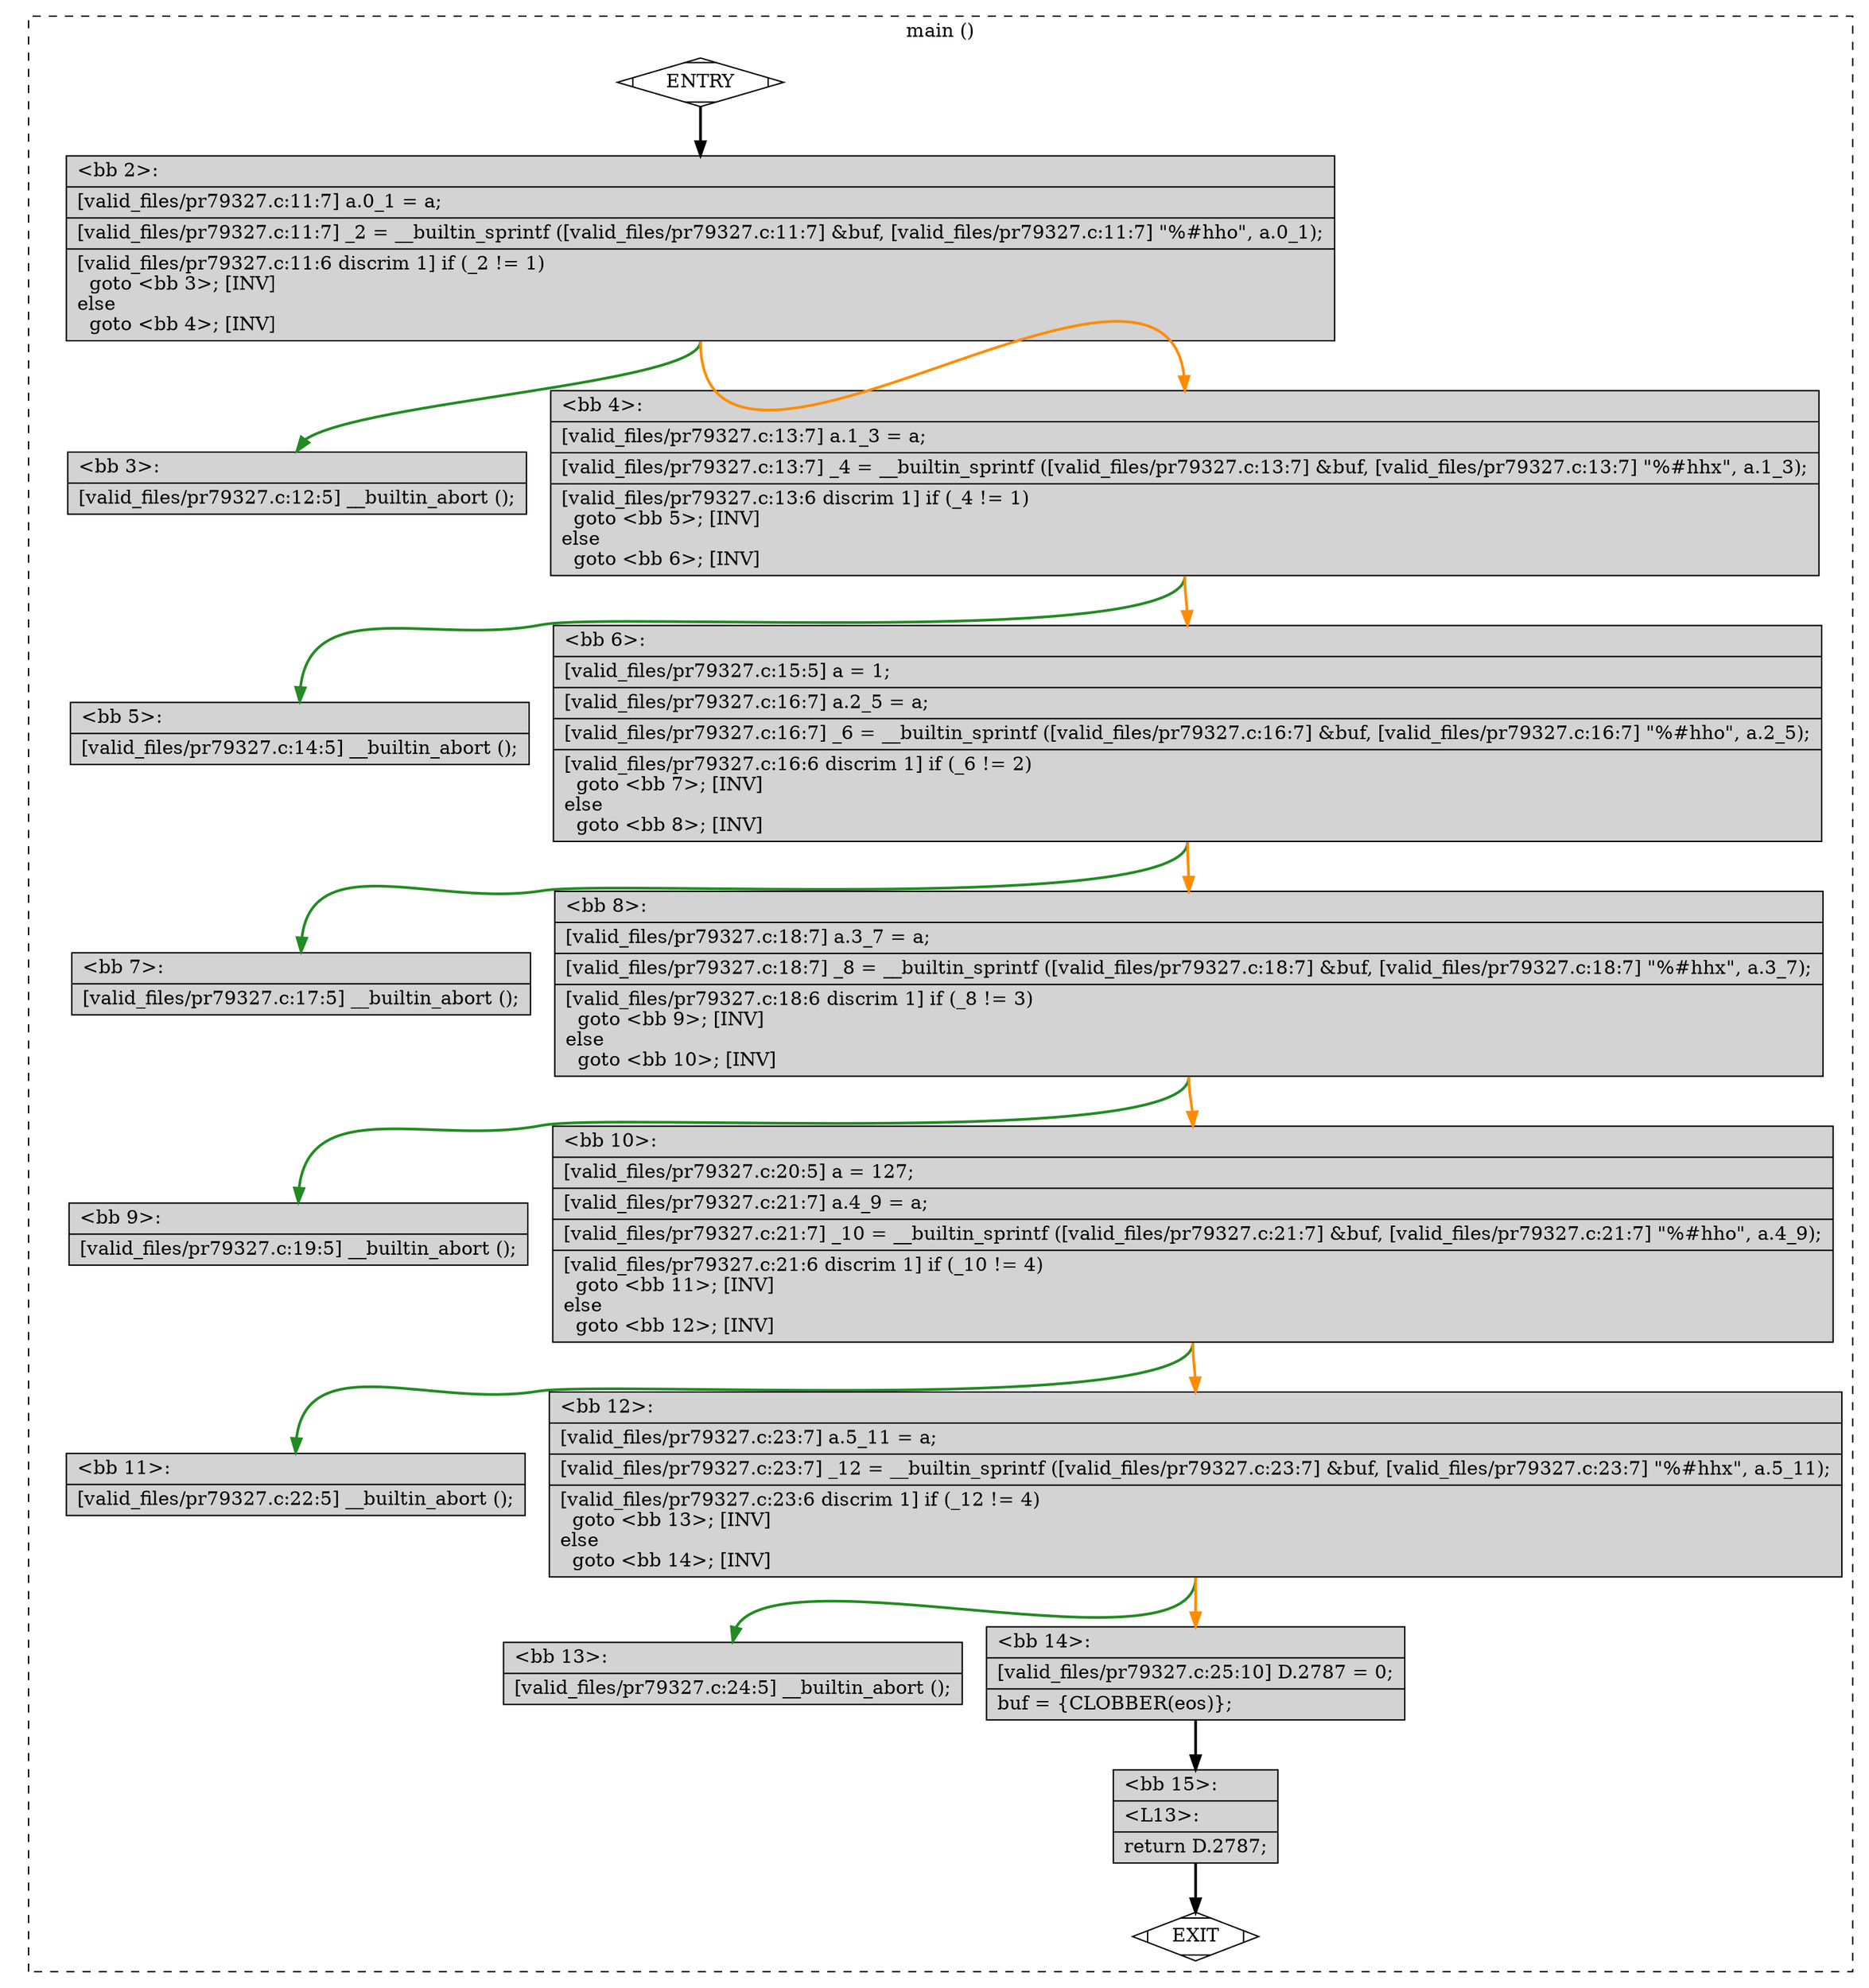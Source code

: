 digraph "a-pr79327.c.015t.cfg" {
overlap=false;
subgraph "cluster_main" {
	style="dashed";
	color="black";
	label="main ()";
	fn_0_basic_block_0 [shape=Mdiamond,style=filled,fillcolor=white,label="ENTRY"];

	fn_0_basic_block_1 [shape=Mdiamond,style=filled,fillcolor=white,label="EXIT"];

	fn_0_basic_block_2 [shape=record,style=filled,fillcolor=lightgrey,label="{\<bb\ 2\>:\l\
|[valid_files/pr79327.c:11:7]\ a.0_1\ =\ a;\l\
|[valid_files/pr79327.c:11:7]\ _2\ =\ __builtin_sprintf\ ([valid_files/pr79327.c:11:7]\ &buf,\ [valid_files/pr79327.c:11:7]\ \"%#hho\",\ a.0_1);\l\
|[valid_files/pr79327.c:11:6\ discrim\ 1]\ if\ (_2\ !=\ 1)\l\
\ \ goto\ \<bb\ 3\>;\ [INV]\l\
else\l\
\ \ goto\ \<bb\ 4\>;\ [INV]\l\
}"];

	fn_0_basic_block_3 [shape=record,style=filled,fillcolor=lightgrey,label="{\<bb\ 3\>:\l\
|[valid_files/pr79327.c:12:5]\ __builtin_abort\ ();\l\
}"];

	fn_0_basic_block_4 [shape=record,style=filled,fillcolor=lightgrey,label="{\<bb\ 4\>:\l\
|[valid_files/pr79327.c:13:7]\ a.1_3\ =\ a;\l\
|[valid_files/pr79327.c:13:7]\ _4\ =\ __builtin_sprintf\ ([valid_files/pr79327.c:13:7]\ &buf,\ [valid_files/pr79327.c:13:7]\ \"%#hhx\",\ a.1_3);\l\
|[valid_files/pr79327.c:13:6\ discrim\ 1]\ if\ (_4\ !=\ 1)\l\
\ \ goto\ \<bb\ 5\>;\ [INV]\l\
else\l\
\ \ goto\ \<bb\ 6\>;\ [INV]\l\
}"];

	fn_0_basic_block_5 [shape=record,style=filled,fillcolor=lightgrey,label="{\<bb\ 5\>:\l\
|[valid_files/pr79327.c:14:5]\ __builtin_abort\ ();\l\
}"];

	fn_0_basic_block_6 [shape=record,style=filled,fillcolor=lightgrey,label="{\<bb\ 6\>:\l\
|[valid_files/pr79327.c:15:5]\ a\ =\ 1;\l\
|[valid_files/pr79327.c:16:7]\ a.2_5\ =\ a;\l\
|[valid_files/pr79327.c:16:7]\ _6\ =\ __builtin_sprintf\ ([valid_files/pr79327.c:16:7]\ &buf,\ [valid_files/pr79327.c:16:7]\ \"%#hho\",\ a.2_5);\l\
|[valid_files/pr79327.c:16:6\ discrim\ 1]\ if\ (_6\ !=\ 2)\l\
\ \ goto\ \<bb\ 7\>;\ [INV]\l\
else\l\
\ \ goto\ \<bb\ 8\>;\ [INV]\l\
}"];

	fn_0_basic_block_7 [shape=record,style=filled,fillcolor=lightgrey,label="{\<bb\ 7\>:\l\
|[valid_files/pr79327.c:17:5]\ __builtin_abort\ ();\l\
}"];

	fn_0_basic_block_8 [shape=record,style=filled,fillcolor=lightgrey,label="{\<bb\ 8\>:\l\
|[valid_files/pr79327.c:18:7]\ a.3_7\ =\ a;\l\
|[valid_files/pr79327.c:18:7]\ _8\ =\ __builtin_sprintf\ ([valid_files/pr79327.c:18:7]\ &buf,\ [valid_files/pr79327.c:18:7]\ \"%#hhx\",\ a.3_7);\l\
|[valid_files/pr79327.c:18:6\ discrim\ 1]\ if\ (_8\ !=\ 3)\l\
\ \ goto\ \<bb\ 9\>;\ [INV]\l\
else\l\
\ \ goto\ \<bb\ 10\>;\ [INV]\l\
}"];

	fn_0_basic_block_9 [shape=record,style=filled,fillcolor=lightgrey,label="{\<bb\ 9\>:\l\
|[valid_files/pr79327.c:19:5]\ __builtin_abort\ ();\l\
}"];

	fn_0_basic_block_10 [shape=record,style=filled,fillcolor=lightgrey,label="{\<bb\ 10\>:\l\
|[valid_files/pr79327.c:20:5]\ a\ =\ 127;\l\
|[valid_files/pr79327.c:21:7]\ a.4_9\ =\ a;\l\
|[valid_files/pr79327.c:21:7]\ _10\ =\ __builtin_sprintf\ ([valid_files/pr79327.c:21:7]\ &buf,\ [valid_files/pr79327.c:21:7]\ \"%#hho\",\ a.4_9);\l\
|[valid_files/pr79327.c:21:6\ discrim\ 1]\ if\ (_10\ !=\ 4)\l\
\ \ goto\ \<bb\ 11\>;\ [INV]\l\
else\l\
\ \ goto\ \<bb\ 12\>;\ [INV]\l\
}"];

	fn_0_basic_block_11 [shape=record,style=filled,fillcolor=lightgrey,label="{\<bb\ 11\>:\l\
|[valid_files/pr79327.c:22:5]\ __builtin_abort\ ();\l\
}"];

	fn_0_basic_block_12 [shape=record,style=filled,fillcolor=lightgrey,label="{\<bb\ 12\>:\l\
|[valid_files/pr79327.c:23:7]\ a.5_11\ =\ a;\l\
|[valid_files/pr79327.c:23:7]\ _12\ =\ __builtin_sprintf\ ([valid_files/pr79327.c:23:7]\ &buf,\ [valid_files/pr79327.c:23:7]\ \"%#hhx\",\ a.5_11);\l\
|[valid_files/pr79327.c:23:6\ discrim\ 1]\ if\ (_12\ !=\ 4)\l\
\ \ goto\ \<bb\ 13\>;\ [INV]\l\
else\l\
\ \ goto\ \<bb\ 14\>;\ [INV]\l\
}"];

	fn_0_basic_block_13 [shape=record,style=filled,fillcolor=lightgrey,label="{\<bb\ 13\>:\l\
|[valid_files/pr79327.c:24:5]\ __builtin_abort\ ();\l\
}"];

	fn_0_basic_block_14 [shape=record,style=filled,fillcolor=lightgrey,label="{\<bb\ 14\>:\l\
|[valid_files/pr79327.c:25:10]\ D.2787\ =\ 0;\l\
|buf\ =\ \{CLOBBER(eos)\};\l\
}"];

	fn_0_basic_block_15 [shape=record,style=filled,fillcolor=lightgrey,label="{\<bb\ 15\>:\l\
|\<L13\>:\l\
|return\ D.2787;\l\
}"];

	fn_0_basic_block_0:s -> fn_0_basic_block_2:n [style="solid,bold",color=black,weight=100,constraint=true];
	fn_0_basic_block_2:s -> fn_0_basic_block_3:n [style="solid,bold",color=forestgreen,weight=10,constraint=true];
	fn_0_basic_block_2:s -> fn_0_basic_block_4:n [style="solid,bold",color=darkorange,weight=10,constraint=true];
	fn_0_basic_block_4:s -> fn_0_basic_block_5:n [style="solid,bold",color=forestgreen,weight=10,constraint=true];
	fn_0_basic_block_4:s -> fn_0_basic_block_6:n [style="solid,bold",color=darkorange,weight=10,constraint=true];
	fn_0_basic_block_6:s -> fn_0_basic_block_7:n [style="solid,bold",color=forestgreen,weight=10,constraint=true];
	fn_0_basic_block_6:s -> fn_0_basic_block_8:n [style="solid,bold",color=darkorange,weight=10,constraint=true];
	fn_0_basic_block_8:s -> fn_0_basic_block_9:n [style="solid,bold",color=forestgreen,weight=10,constraint=true];
	fn_0_basic_block_8:s -> fn_0_basic_block_10:n [style="solid,bold",color=darkorange,weight=10,constraint=true];
	fn_0_basic_block_10:s -> fn_0_basic_block_11:n [style="solid,bold",color=forestgreen,weight=10,constraint=true];
	fn_0_basic_block_10:s -> fn_0_basic_block_12:n [style="solid,bold",color=darkorange,weight=10,constraint=true];
	fn_0_basic_block_12:s -> fn_0_basic_block_13:n [style="solid,bold",color=forestgreen,weight=10,constraint=true];
	fn_0_basic_block_12:s -> fn_0_basic_block_14:n [style="solid,bold",color=darkorange,weight=10,constraint=true];
	fn_0_basic_block_14:s -> fn_0_basic_block_15:n [style="solid,bold",color=black,weight=100,constraint=true];
	fn_0_basic_block_15:s -> fn_0_basic_block_1:n [style="solid,bold",color=black,weight=10,constraint=true];
	fn_0_basic_block_0:s -> fn_0_basic_block_1:n [style="invis",constraint=true];
}
}
